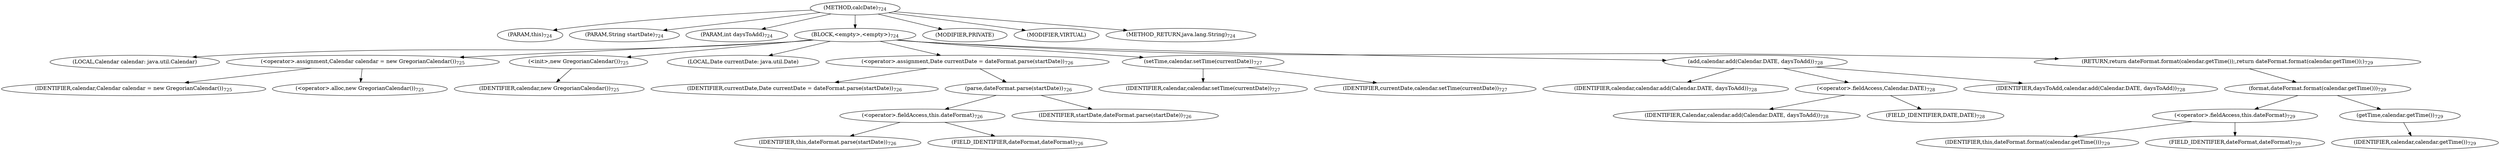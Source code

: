 digraph "calcDate" {  
"1595" [label = <(METHOD,calcDate)<SUB>724</SUB>> ]
"1596" [label = <(PARAM,this)<SUB>724</SUB>> ]
"1597" [label = <(PARAM,String startDate)<SUB>724</SUB>> ]
"1598" [label = <(PARAM,int daysToAdd)<SUB>724</SUB>> ]
"1599" [label = <(BLOCK,&lt;empty&gt;,&lt;empty&gt;)<SUB>724</SUB>> ]
"95" [label = <(LOCAL,Calendar calendar: java.util.Calendar)> ]
"1600" [label = <(&lt;operator&gt;.assignment,Calendar calendar = new GregorianCalendar())<SUB>725</SUB>> ]
"1601" [label = <(IDENTIFIER,calendar,Calendar calendar = new GregorianCalendar())<SUB>725</SUB>> ]
"1602" [label = <(&lt;operator&gt;.alloc,new GregorianCalendar())<SUB>725</SUB>> ]
"1603" [label = <(&lt;init&gt;,new GregorianCalendar())<SUB>725</SUB>> ]
"94" [label = <(IDENTIFIER,calendar,new GregorianCalendar())<SUB>725</SUB>> ]
"1604" [label = <(LOCAL,Date currentDate: java.util.Date)> ]
"1605" [label = <(&lt;operator&gt;.assignment,Date currentDate = dateFormat.parse(startDate))<SUB>726</SUB>> ]
"1606" [label = <(IDENTIFIER,currentDate,Date currentDate = dateFormat.parse(startDate))<SUB>726</SUB>> ]
"1607" [label = <(parse,dateFormat.parse(startDate))<SUB>726</SUB>> ]
"1608" [label = <(&lt;operator&gt;.fieldAccess,this.dateFormat)<SUB>726</SUB>> ]
"1609" [label = <(IDENTIFIER,this,dateFormat.parse(startDate))<SUB>726</SUB>> ]
"1610" [label = <(FIELD_IDENTIFIER,dateFormat,dateFormat)<SUB>726</SUB>> ]
"1611" [label = <(IDENTIFIER,startDate,dateFormat.parse(startDate))<SUB>726</SUB>> ]
"1612" [label = <(setTime,calendar.setTime(currentDate))<SUB>727</SUB>> ]
"1613" [label = <(IDENTIFIER,calendar,calendar.setTime(currentDate))<SUB>727</SUB>> ]
"1614" [label = <(IDENTIFIER,currentDate,calendar.setTime(currentDate))<SUB>727</SUB>> ]
"1615" [label = <(add,calendar.add(Calendar.DATE, daysToAdd))<SUB>728</SUB>> ]
"1616" [label = <(IDENTIFIER,calendar,calendar.add(Calendar.DATE, daysToAdd))<SUB>728</SUB>> ]
"1617" [label = <(&lt;operator&gt;.fieldAccess,Calendar.DATE)<SUB>728</SUB>> ]
"1618" [label = <(IDENTIFIER,Calendar,calendar.add(Calendar.DATE, daysToAdd))<SUB>728</SUB>> ]
"1619" [label = <(FIELD_IDENTIFIER,DATE,DATE)<SUB>728</SUB>> ]
"1620" [label = <(IDENTIFIER,daysToAdd,calendar.add(Calendar.DATE, daysToAdd))<SUB>728</SUB>> ]
"1621" [label = <(RETURN,return dateFormat.format(calendar.getTime());,return dateFormat.format(calendar.getTime());)<SUB>729</SUB>> ]
"1622" [label = <(format,dateFormat.format(calendar.getTime()))<SUB>729</SUB>> ]
"1623" [label = <(&lt;operator&gt;.fieldAccess,this.dateFormat)<SUB>729</SUB>> ]
"1624" [label = <(IDENTIFIER,this,dateFormat.format(calendar.getTime()))<SUB>729</SUB>> ]
"1625" [label = <(FIELD_IDENTIFIER,dateFormat,dateFormat)<SUB>729</SUB>> ]
"1626" [label = <(getTime,calendar.getTime())<SUB>729</SUB>> ]
"1627" [label = <(IDENTIFIER,calendar,calendar.getTime())<SUB>729</SUB>> ]
"1628" [label = <(MODIFIER,PRIVATE)> ]
"1629" [label = <(MODIFIER,VIRTUAL)> ]
"1630" [label = <(METHOD_RETURN,java.lang.String)<SUB>724</SUB>> ]
  "1595" -> "1596" 
  "1595" -> "1597" 
  "1595" -> "1598" 
  "1595" -> "1599" 
  "1595" -> "1628" 
  "1595" -> "1629" 
  "1595" -> "1630" 
  "1599" -> "95" 
  "1599" -> "1600" 
  "1599" -> "1603" 
  "1599" -> "1604" 
  "1599" -> "1605" 
  "1599" -> "1612" 
  "1599" -> "1615" 
  "1599" -> "1621" 
  "1600" -> "1601" 
  "1600" -> "1602" 
  "1603" -> "94" 
  "1605" -> "1606" 
  "1605" -> "1607" 
  "1607" -> "1608" 
  "1607" -> "1611" 
  "1608" -> "1609" 
  "1608" -> "1610" 
  "1612" -> "1613" 
  "1612" -> "1614" 
  "1615" -> "1616" 
  "1615" -> "1617" 
  "1615" -> "1620" 
  "1617" -> "1618" 
  "1617" -> "1619" 
  "1621" -> "1622" 
  "1622" -> "1623" 
  "1622" -> "1626" 
  "1623" -> "1624" 
  "1623" -> "1625" 
  "1626" -> "1627" 
}
